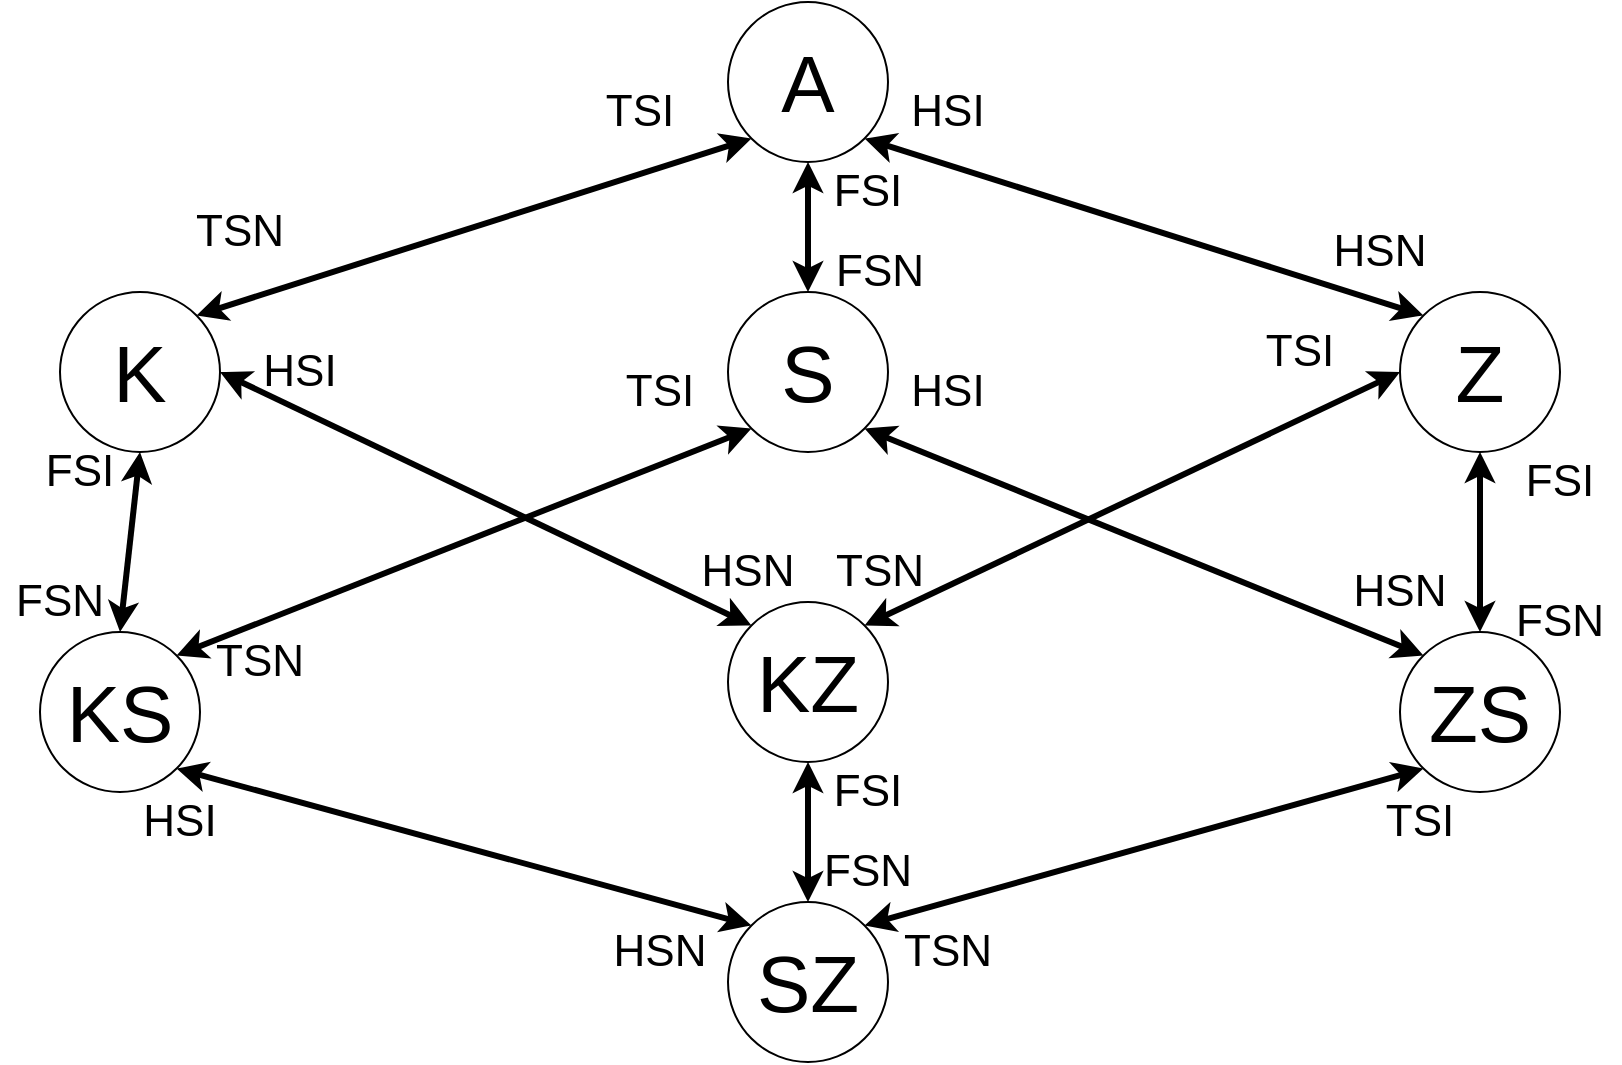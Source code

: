 <mxfile version="21.2.9" type="device">
  <diagram name="1 oldal" id="e5YgOUtdldpFzFA5LBqN">
    <mxGraphModel dx="1235" dy="578" grid="1" gridSize="10" guides="1" tooltips="1" connect="1" arrows="1" fold="1" page="1" pageScale="1" pageWidth="827" pageHeight="1169" math="0" shadow="0">
      <root>
        <mxCell id="0" />
        <mxCell id="1" parent="0" />
        <mxCell id="oVmHiGMbWIKsk11mycGa-1" value="" style="ellipse;whiteSpace=wrap;html=1;aspect=fixed;" vertex="1" parent="1">
          <mxGeometry x="374" y="10" width="80" height="80" as="geometry" />
        </mxCell>
        <mxCell id="oVmHiGMbWIKsk11mycGa-2" value="&lt;font style=&quot;font-size: 40px;&quot;&gt;A&lt;/font&gt;" style="text;html=1;strokeColor=none;fillColor=none;align=center;verticalAlign=middle;whiteSpace=wrap;rounded=0;" vertex="1" parent="1">
          <mxGeometry x="384" y="35" width="60" height="30" as="geometry" />
        </mxCell>
        <mxCell id="oVmHiGMbWIKsk11mycGa-14" value="" style="ellipse;whiteSpace=wrap;html=1;aspect=fixed;" vertex="1" parent="1">
          <mxGeometry x="40" y="155" width="80" height="80" as="geometry" />
        </mxCell>
        <mxCell id="oVmHiGMbWIKsk11mycGa-15" value="&lt;font style=&quot;font-size: 40px;&quot;&gt;K&lt;/font&gt;" style="text;html=1;strokeColor=none;fillColor=none;align=center;verticalAlign=middle;whiteSpace=wrap;rounded=0;" vertex="1" parent="1">
          <mxGeometry x="50" y="180" width="60" height="30" as="geometry" />
        </mxCell>
        <mxCell id="oVmHiGMbWIKsk11mycGa-16" value="" style="ellipse;whiteSpace=wrap;html=1;aspect=fixed;" vertex="1" parent="1">
          <mxGeometry x="374" y="155" width="80" height="80" as="geometry" />
        </mxCell>
        <mxCell id="oVmHiGMbWIKsk11mycGa-17" value="&lt;font style=&quot;font-size: 40px;&quot;&gt;S&lt;/font&gt;" style="text;html=1;strokeColor=none;fillColor=none;align=center;verticalAlign=middle;whiteSpace=wrap;rounded=0;" vertex="1" parent="1">
          <mxGeometry x="384" y="180" width="60" height="30" as="geometry" />
        </mxCell>
        <mxCell id="oVmHiGMbWIKsk11mycGa-18" value="" style="ellipse;whiteSpace=wrap;html=1;aspect=fixed;" vertex="1" parent="1">
          <mxGeometry x="710" y="155" width="80" height="80" as="geometry" />
        </mxCell>
        <mxCell id="oVmHiGMbWIKsk11mycGa-19" value="&lt;font style=&quot;font-size: 40px;&quot;&gt;Z&lt;/font&gt;" style="text;html=1;strokeColor=none;fillColor=none;align=center;verticalAlign=middle;whiteSpace=wrap;rounded=0;" vertex="1" parent="1">
          <mxGeometry x="720" y="180" width="60" height="30" as="geometry" />
        </mxCell>
        <mxCell id="oVmHiGMbWIKsk11mycGa-22" value="" style="ellipse;whiteSpace=wrap;html=1;aspect=fixed;" vertex="1" parent="1">
          <mxGeometry x="710" y="325" width="80" height="80" as="geometry" />
        </mxCell>
        <mxCell id="oVmHiGMbWIKsk11mycGa-23" value="&lt;font style=&quot;font-size: 40px;&quot;&gt;ZS&lt;/font&gt;" style="text;html=1;strokeColor=none;fillColor=none;align=center;verticalAlign=middle;whiteSpace=wrap;rounded=0;" vertex="1" parent="1">
          <mxGeometry x="720" y="350" width="60" height="30" as="geometry" />
        </mxCell>
        <mxCell id="oVmHiGMbWIKsk11mycGa-24" value="" style="ellipse;whiteSpace=wrap;html=1;aspect=fixed;" vertex="1" parent="1">
          <mxGeometry x="374" y="310" width="80" height="80" as="geometry" />
        </mxCell>
        <mxCell id="oVmHiGMbWIKsk11mycGa-25" value="&lt;font style=&quot;font-size: 40px;&quot;&gt;KZ&lt;/font&gt;" style="text;html=1;strokeColor=none;fillColor=none;align=center;verticalAlign=middle;whiteSpace=wrap;rounded=0;" vertex="1" parent="1">
          <mxGeometry x="384" y="335" width="60" height="30" as="geometry" />
        </mxCell>
        <mxCell id="oVmHiGMbWIKsk11mycGa-26" value="" style="ellipse;whiteSpace=wrap;html=1;aspect=fixed;" vertex="1" parent="1">
          <mxGeometry x="30" y="325" width="80" height="80" as="geometry" />
        </mxCell>
        <mxCell id="oVmHiGMbWIKsk11mycGa-27" value="&lt;font style=&quot;font-size: 40px;&quot;&gt;KS&lt;/font&gt;" style="text;html=1;strokeColor=none;fillColor=none;align=center;verticalAlign=middle;whiteSpace=wrap;rounded=0;" vertex="1" parent="1">
          <mxGeometry x="40" y="350" width="60" height="30" as="geometry" />
        </mxCell>
        <mxCell id="oVmHiGMbWIKsk11mycGa-28" value="" style="ellipse;whiteSpace=wrap;html=1;aspect=fixed;" vertex="1" parent="1">
          <mxGeometry x="374" y="460" width="80" height="80" as="geometry" />
        </mxCell>
        <mxCell id="oVmHiGMbWIKsk11mycGa-29" value="&lt;font style=&quot;font-size: 40px;&quot;&gt;SZ&lt;/font&gt;" style="text;html=1;strokeColor=none;fillColor=none;align=center;verticalAlign=middle;whiteSpace=wrap;rounded=0;" vertex="1" parent="1">
          <mxGeometry x="384" y="485" width="60" height="30" as="geometry" />
        </mxCell>
        <mxCell id="oVmHiGMbWIKsk11mycGa-45" value="" style="endArrow=classic;startArrow=classic;html=1;rounded=0;entryX=1;entryY=1;entryDx=0;entryDy=0;exitX=0;exitY=0;exitDx=0;exitDy=0;strokeWidth=3;" edge="1" parent="1" source="oVmHiGMbWIKsk11mycGa-18" target="oVmHiGMbWIKsk11mycGa-1">
          <mxGeometry width="100" height="100" relative="1" as="geometry">
            <mxPoint x="420" y="300" as="sourcePoint" />
            <mxPoint x="520" y="200" as="targetPoint" />
          </mxGeometry>
        </mxCell>
        <mxCell id="oVmHiGMbWIKsk11mycGa-46" value="" style="endArrow=classic;startArrow=classic;html=1;rounded=0;entryX=0.5;entryY=1;entryDx=0;entryDy=0;exitX=0.5;exitY=0;exitDx=0;exitDy=0;strokeWidth=3;" edge="1" parent="1" source="oVmHiGMbWIKsk11mycGa-16" target="oVmHiGMbWIKsk11mycGa-1">
          <mxGeometry width="100" height="100" relative="1" as="geometry">
            <mxPoint x="682" y="177" as="sourcePoint" />
            <mxPoint x="452" y="88" as="targetPoint" />
          </mxGeometry>
        </mxCell>
        <mxCell id="oVmHiGMbWIKsk11mycGa-47" value="" style="endArrow=classic;startArrow=classic;html=1;rounded=0;entryX=0;entryY=1;entryDx=0;entryDy=0;exitX=1;exitY=0;exitDx=0;exitDy=0;strokeWidth=3;" edge="1" parent="1" source="oVmHiGMbWIKsk11mycGa-14" target="oVmHiGMbWIKsk11mycGa-1">
          <mxGeometry width="100" height="100" relative="1" as="geometry">
            <mxPoint x="424" y="165" as="sourcePoint" />
            <mxPoint x="424" y="100" as="targetPoint" />
          </mxGeometry>
        </mxCell>
        <mxCell id="oVmHiGMbWIKsk11mycGa-48" value="" style="endArrow=classic;startArrow=classic;html=1;rounded=0;entryX=0.5;entryY=0;entryDx=0;entryDy=0;exitX=0.5;exitY=1;exitDx=0;exitDy=0;strokeWidth=3;" edge="1" parent="1" source="oVmHiGMbWIKsk11mycGa-14" target="oVmHiGMbWIKsk11mycGa-26">
          <mxGeometry width="100" height="100" relative="1" as="geometry">
            <mxPoint x="178" y="177" as="sourcePoint" />
            <mxPoint x="396" y="88" as="targetPoint" />
          </mxGeometry>
        </mxCell>
        <mxCell id="oVmHiGMbWIKsk11mycGa-49" value="" style="endArrow=classic;startArrow=classic;html=1;rounded=0;exitX=1;exitY=1;exitDx=0;exitDy=0;strokeWidth=3;entryX=0;entryY=0;entryDx=0;entryDy=0;" edge="1" parent="1" source="oVmHiGMbWIKsk11mycGa-26" target="oVmHiGMbWIKsk11mycGa-28">
          <mxGeometry width="100" height="100" relative="1" as="geometry">
            <mxPoint x="178" y="233" as="sourcePoint" />
            <mxPoint x="210" y="290" as="targetPoint" />
          </mxGeometry>
        </mxCell>
        <mxCell id="oVmHiGMbWIKsk11mycGa-50" value="" style="endArrow=classic;startArrow=classic;html=1;rounded=0;exitX=0.5;exitY=1;exitDx=0;exitDy=0;strokeWidth=3;entryX=0.5;entryY=0;entryDx=0;entryDy=0;" edge="1" parent="1" source="oVmHiGMbWIKsk11mycGa-24" target="oVmHiGMbWIKsk11mycGa-28">
          <mxGeometry width="100" height="100" relative="1" as="geometry">
            <mxPoint x="268" y="348" as="sourcePoint" />
            <mxPoint x="396" y="442" as="targetPoint" />
          </mxGeometry>
        </mxCell>
        <mxCell id="oVmHiGMbWIKsk11mycGa-51" value="" style="endArrow=classic;startArrow=classic;html=1;rounded=0;exitX=0;exitY=1;exitDx=0;exitDy=0;strokeWidth=3;entryX=1;entryY=0;entryDx=0;entryDy=0;" edge="1" parent="1" source="oVmHiGMbWIKsk11mycGa-22" target="oVmHiGMbWIKsk11mycGa-28">
          <mxGeometry width="100" height="100" relative="1" as="geometry">
            <mxPoint x="424" y="360" as="sourcePoint" />
            <mxPoint x="424" y="430" as="targetPoint" />
          </mxGeometry>
        </mxCell>
        <mxCell id="oVmHiGMbWIKsk11mycGa-52" value="" style="endArrow=classic;startArrow=classic;html=1;rounded=0;exitX=0.5;exitY=1;exitDx=0;exitDy=0;strokeWidth=3;entryX=0.5;entryY=0;entryDx=0;entryDy=0;" edge="1" parent="1" source="oVmHiGMbWIKsk11mycGa-18" target="oVmHiGMbWIKsk11mycGa-22">
          <mxGeometry width="100" height="100" relative="1" as="geometry">
            <mxPoint x="592" y="348" as="sourcePoint" />
            <mxPoint x="452" y="442" as="targetPoint" />
          </mxGeometry>
        </mxCell>
        <mxCell id="oVmHiGMbWIKsk11mycGa-54" value="" style="endArrow=classic;startArrow=classic;html=1;rounded=0;exitX=0;exitY=1;exitDx=0;exitDy=0;strokeWidth=3;entryX=1;entryY=0;entryDx=0;entryDy=0;" edge="1" parent="1" source="oVmHiGMbWIKsk11mycGa-16" target="oVmHiGMbWIKsk11mycGa-26">
          <mxGeometry width="100" height="100" relative="1" as="geometry">
            <mxPoint x="424" y="245" as="sourcePoint" />
            <mxPoint x="424" y="280" as="targetPoint" />
          </mxGeometry>
        </mxCell>
        <mxCell id="oVmHiGMbWIKsk11mycGa-55" value="" style="endArrow=classic;startArrow=classic;html=1;rounded=0;exitX=1;exitY=1;exitDx=0;exitDy=0;strokeWidth=3;entryX=0;entryY=0;entryDx=0;entryDy=0;" edge="1" parent="1" source="oVmHiGMbWIKsk11mycGa-16" target="oVmHiGMbWIKsk11mycGa-22">
          <mxGeometry width="100" height="100" relative="1" as="geometry">
            <mxPoint x="396" y="233" as="sourcePoint" />
            <mxPoint x="268" y="292" as="targetPoint" />
          </mxGeometry>
        </mxCell>
        <mxCell id="oVmHiGMbWIKsk11mycGa-56" value="" style="endArrow=classic;startArrow=classic;html=1;rounded=0;entryX=0;entryY=0;entryDx=0;entryDy=0;exitX=1;exitY=0.5;exitDx=0;exitDy=0;strokeWidth=3;" edge="1" parent="1" source="oVmHiGMbWIKsk11mycGa-14" target="oVmHiGMbWIKsk11mycGa-24">
          <mxGeometry width="100" height="100" relative="1" as="geometry">
            <mxPoint x="178" y="233" as="sourcePoint" />
            <mxPoint x="212" y="292" as="targetPoint" />
          </mxGeometry>
        </mxCell>
        <mxCell id="oVmHiGMbWIKsk11mycGa-57" value="" style="endArrow=classic;startArrow=classic;html=1;rounded=0;entryX=1;entryY=0;entryDx=0;entryDy=0;exitX=0;exitY=0.5;exitDx=0;exitDy=0;strokeWidth=3;" edge="1" parent="1" source="oVmHiGMbWIKsk11mycGa-18" target="oVmHiGMbWIKsk11mycGa-24">
          <mxGeometry width="100" height="100" relative="1" as="geometry">
            <mxPoint x="190" y="205" as="sourcePoint" />
            <mxPoint x="396" y="292" as="targetPoint" />
          </mxGeometry>
        </mxCell>
        <mxCell id="oVmHiGMbWIKsk11mycGa-61" value="&lt;font style=&quot;font-size: 22px;&quot;&gt;TSI&lt;/font&gt;" style="text;html=1;strokeColor=none;fillColor=none;align=center;verticalAlign=middle;whiteSpace=wrap;rounded=0;strokeWidth=7;" vertex="1" parent="1">
          <mxGeometry x="300" y="50" width="60" height="30" as="geometry" />
        </mxCell>
        <mxCell id="oVmHiGMbWIKsk11mycGa-67" value="&lt;font style=&quot;font-size: 22px;&quot;&gt;TSI&lt;/font&gt;" style="text;html=1;strokeColor=none;fillColor=none;align=center;verticalAlign=middle;whiteSpace=wrap;rounded=0;strokeWidth=7;" vertex="1" parent="1">
          <mxGeometry x="310" y="190" width="60" height="30" as="geometry" />
        </mxCell>
        <mxCell id="oVmHiGMbWIKsk11mycGa-68" value="&lt;font style=&quot;font-size: 22px;&quot;&gt;TSN&lt;/font&gt;" style="text;html=1;strokeColor=none;fillColor=none;align=center;verticalAlign=middle;whiteSpace=wrap;rounded=0;strokeWidth=7;" vertex="1" parent="1">
          <mxGeometry x="100" y="110" width="60" height="30" as="geometry" />
        </mxCell>
        <mxCell id="oVmHiGMbWIKsk11mycGa-69" value="&lt;font style=&quot;font-size: 22px;&quot;&gt;TSN&lt;/font&gt;" style="text;html=1;strokeColor=none;fillColor=none;align=center;verticalAlign=middle;whiteSpace=wrap;rounded=0;strokeWidth=7;" vertex="1" parent="1">
          <mxGeometry x="110" y="325" width="60" height="30" as="geometry" />
        </mxCell>
        <mxCell id="oVmHiGMbWIKsk11mycGa-70" value="&lt;font style=&quot;font-size: 22px;&quot;&gt;TSN&lt;/font&gt;" style="text;html=1;strokeColor=none;fillColor=none;align=center;verticalAlign=middle;whiteSpace=wrap;rounded=0;strokeWidth=7;" vertex="1" parent="1">
          <mxGeometry x="454" y="470" width="60" height="30" as="geometry" />
        </mxCell>
        <mxCell id="oVmHiGMbWIKsk11mycGa-71" value="&lt;font style=&quot;font-size: 22px;&quot;&gt;TSI&lt;/font&gt;" style="text;html=1;strokeColor=none;fillColor=none;align=center;verticalAlign=middle;whiteSpace=wrap;rounded=0;strokeWidth=7;" vertex="1" parent="1">
          <mxGeometry x="690" y="405" width="60" height="30" as="geometry" />
        </mxCell>
        <mxCell id="oVmHiGMbWIKsk11mycGa-72" value="&lt;font style=&quot;font-size: 22px;&quot;&gt;FSN&lt;/font&gt;" style="text;html=1;strokeColor=none;fillColor=none;align=center;verticalAlign=middle;whiteSpace=wrap;rounded=0;strokeWidth=7;" vertex="1" parent="1">
          <mxGeometry x="420" y="130" width="60" height="30" as="geometry" />
        </mxCell>
        <mxCell id="oVmHiGMbWIKsk11mycGa-73" value="&lt;font style=&quot;font-size: 22px;&quot;&gt;FSI&lt;/font&gt;" style="text;html=1;strokeColor=none;fillColor=none;align=center;verticalAlign=middle;whiteSpace=wrap;rounded=0;strokeWidth=7;" vertex="1" parent="1">
          <mxGeometry x="414" y="90" width="60" height="30" as="geometry" />
        </mxCell>
        <mxCell id="oVmHiGMbWIKsk11mycGa-74" value="&lt;font style=&quot;font-size: 22px;&quot;&gt;FSN&lt;/font&gt;" style="text;html=1;strokeColor=none;fillColor=none;align=center;verticalAlign=middle;whiteSpace=wrap;rounded=0;strokeWidth=7;" vertex="1" parent="1">
          <mxGeometry x="414" y="430" width="60" height="30" as="geometry" />
        </mxCell>
        <mxCell id="oVmHiGMbWIKsk11mycGa-75" value="&lt;font style=&quot;font-size: 22px;&quot;&gt;FSN&lt;/font&gt;" style="text;html=1;strokeColor=none;fillColor=none;align=center;verticalAlign=middle;whiteSpace=wrap;rounded=0;strokeWidth=7;" vertex="1" parent="1">
          <mxGeometry x="760" y="305" width="60" height="30" as="geometry" />
        </mxCell>
        <mxCell id="oVmHiGMbWIKsk11mycGa-76" value="&lt;font style=&quot;font-size: 22px;&quot;&gt;FSI&lt;/font&gt;" style="text;html=1;strokeColor=none;fillColor=none;align=center;verticalAlign=middle;whiteSpace=wrap;rounded=0;strokeWidth=7;" vertex="1" parent="1">
          <mxGeometry x="760" y="235" width="60" height="30" as="geometry" />
        </mxCell>
        <mxCell id="oVmHiGMbWIKsk11mycGa-77" value="&lt;font style=&quot;font-size: 22px;&quot;&gt;FSI&lt;/font&gt;" style="text;html=1;strokeColor=none;fillColor=none;align=center;verticalAlign=middle;whiteSpace=wrap;rounded=0;strokeWidth=7;" vertex="1" parent="1">
          <mxGeometry x="414" y="390" width="60" height="30" as="geometry" />
        </mxCell>
        <mxCell id="oVmHiGMbWIKsk11mycGa-78" value="&lt;font style=&quot;font-size: 22px;&quot;&gt;HSN&lt;/font&gt;" style="text;html=1;strokeColor=none;fillColor=none;align=center;verticalAlign=middle;whiteSpace=wrap;rounded=0;strokeWidth=7;" vertex="1" parent="1">
          <mxGeometry x="670" y="120" width="60" height="30" as="geometry" />
        </mxCell>
        <mxCell id="oVmHiGMbWIKsk11mycGa-79" value="&lt;font style=&quot;font-size: 22px;&quot;&gt;HSI&lt;/font&gt;" style="text;html=1;strokeColor=none;fillColor=none;align=center;verticalAlign=middle;whiteSpace=wrap;rounded=0;strokeWidth=7;" vertex="1" parent="1">
          <mxGeometry x="454" y="50" width="60" height="30" as="geometry" />
        </mxCell>
        <mxCell id="oVmHiGMbWIKsk11mycGa-80" value="&lt;font style=&quot;font-size: 22px;&quot;&gt;HSN&lt;/font&gt;" style="text;html=1;strokeColor=none;fillColor=none;align=center;verticalAlign=middle;whiteSpace=wrap;rounded=0;strokeWidth=7;" vertex="1" parent="1">
          <mxGeometry x="680" y="290" width="60" height="30" as="geometry" />
        </mxCell>
        <mxCell id="oVmHiGMbWIKsk11mycGa-81" value="&lt;font style=&quot;font-size: 22px;&quot;&gt;HSI&lt;/font&gt;" style="text;html=1;strokeColor=none;fillColor=none;align=center;verticalAlign=middle;whiteSpace=wrap;rounded=0;strokeWidth=7;" vertex="1" parent="1">
          <mxGeometry x="454" y="190" width="60" height="30" as="geometry" />
        </mxCell>
        <mxCell id="oVmHiGMbWIKsk11mycGa-82" value="&lt;font style=&quot;font-size: 22px;&quot;&gt;HSI&lt;/font&gt;" style="text;html=1;strokeColor=none;fillColor=none;align=center;verticalAlign=middle;whiteSpace=wrap;rounded=0;strokeWidth=7;" vertex="1" parent="1">
          <mxGeometry x="130" y="180" width="60" height="30" as="geometry" />
        </mxCell>
        <mxCell id="oVmHiGMbWIKsk11mycGa-83" value="&lt;font style=&quot;font-size: 22px;&quot;&gt;HSN&lt;/font&gt;" style="text;html=1;strokeColor=none;fillColor=none;align=center;verticalAlign=middle;whiteSpace=wrap;rounded=0;strokeWidth=7;" vertex="1" parent="1">
          <mxGeometry x="354" y="280" width="60" height="30" as="geometry" />
        </mxCell>
        <mxCell id="oVmHiGMbWIKsk11mycGa-84" value="&lt;font style=&quot;font-size: 22px;&quot;&gt;TSN&lt;/font&gt;" style="text;html=1;strokeColor=none;fillColor=none;align=center;verticalAlign=middle;whiteSpace=wrap;rounded=0;strokeWidth=7;" vertex="1" parent="1">
          <mxGeometry x="420" y="280" width="60" height="30" as="geometry" />
        </mxCell>
        <mxCell id="oVmHiGMbWIKsk11mycGa-85" value="&lt;font style=&quot;font-size: 22px;&quot;&gt;TSI&lt;/font&gt;" style="text;html=1;strokeColor=none;fillColor=none;align=center;verticalAlign=middle;whiteSpace=wrap;rounded=0;strokeWidth=7;" vertex="1" parent="1">
          <mxGeometry x="630" y="170" width="60" height="30" as="geometry" />
        </mxCell>
        <mxCell id="oVmHiGMbWIKsk11mycGa-87" value="&lt;font style=&quot;font-size: 22px;&quot;&gt;HSN&lt;/font&gt;" style="text;html=1;strokeColor=none;fillColor=none;align=center;verticalAlign=middle;whiteSpace=wrap;rounded=0;strokeWidth=7;" vertex="1" parent="1">
          <mxGeometry x="310" y="470" width="60" height="30" as="geometry" />
        </mxCell>
        <mxCell id="oVmHiGMbWIKsk11mycGa-88" value="&lt;font style=&quot;font-size: 22px;&quot;&gt;HSI&lt;/font&gt;" style="text;html=1;strokeColor=none;fillColor=none;align=center;verticalAlign=middle;whiteSpace=wrap;rounded=0;strokeWidth=7;" vertex="1" parent="1">
          <mxGeometry x="70" y="405" width="60" height="30" as="geometry" />
        </mxCell>
        <mxCell id="oVmHiGMbWIKsk11mycGa-89" value="&lt;font style=&quot;font-size: 22px;&quot;&gt;FSN&lt;/font&gt;" style="text;html=1;strokeColor=none;fillColor=none;align=center;verticalAlign=middle;whiteSpace=wrap;rounded=0;strokeWidth=7;" vertex="1" parent="1">
          <mxGeometry x="10" y="295" width="60" height="30" as="geometry" />
        </mxCell>
        <mxCell id="oVmHiGMbWIKsk11mycGa-90" value="&lt;font style=&quot;font-size: 22px;&quot;&gt;FSI&lt;/font&gt;" style="text;html=1;strokeColor=none;fillColor=none;align=center;verticalAlign=middle;whiteSpace=wrap;rounded=0;strokeWidth=7;" vertex="1" parent="1">
          <mxGeometry x="20" y="230" width="60" height="30" as="geometry" />
        </mxCell>
      </root>
    </mxGraphModel>
  </diagram>
</mxfile>

